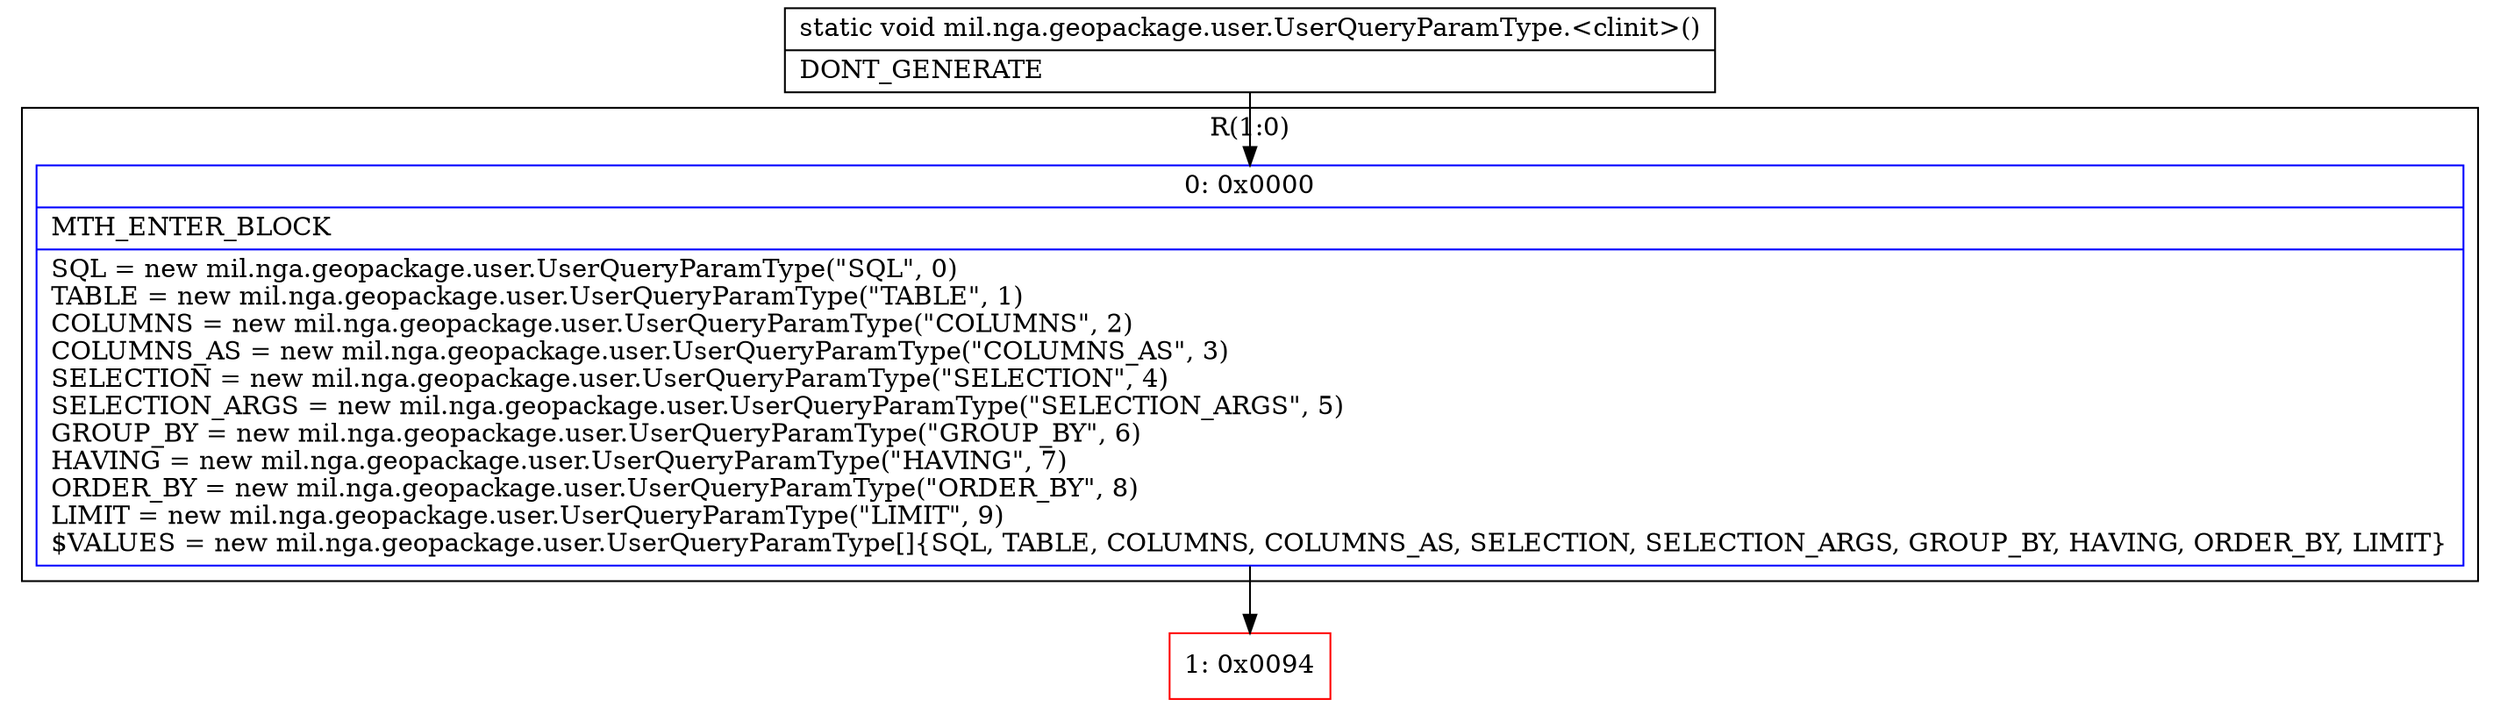digraph "CFG formil.nga.geopackage.user.UserQueryParamType.\<clinit\>()V" {
subgraph cluster_Region_115769540 {
label = "R(1:0)";
node [shape=record,color=blue];
Node_0 [shape=record,label="{0\:\ 0x0000|MTH_ENTER_BLOCK\l|SQL = new mil.nga.geopackage.user.UserQueryParamType(\"SQL\", 0)\lTABLE = new mil.nga.geopackage.user.UserQueryParamType(\"TABLE\", 1)\lCOLUMNS = new mil.nga.geopackage.user.UserQueryParamType(\"COLUMNS\", 2)\lCOLUMNS_AS = new mil.nga.geopackage.user.UserQueryParamType(\"COLUMNS_AS\", 3)\lSELECTION = new mil.nga.geopackage.user.UserQueryParamType(\"SELECTION\", 4)\lSELECTION_ARGS = new mil.nga.geopackage.user.UserQueryParamType(\"SELECTION_ARGS\", 5)\lGROUP_BY = new mil.nga.geopackage.user.UserQueryParamType(\"GROUP_BY\", 6)\lHAVING = new mil.nga.geopackage.user.UserQueryParamType(\"HAVING\", 7)\lORDER_BY = new mil.nga.geopackage.user.UserQueryParamType(\"ORDER_BY\", 8)\lLIMIT = new mil.nga.geopackage.user.UserQueryParamType(\"LIMIT\", 9)\l$VALUES = new mil.nga.geopackage.user.UserQueryParamType[]\{SQL, TABLE, COLUMNS, COLUMNS_AS, SELECTION, SELECTION_ARGS, GROUP_BY, HAVING, ORDER_BY, LIMIT\}\l}"];
}
Node_1 [shape=record,color=red,label="{1\:\ 0x0094}"];
MethodNode[shape=record,label="{static void mil.nga.geopackage.user.UserQueryParamType.\<clinit\>()  | DONT_GENERATE\l}"];
MethodNode -> Node_0;
Node_0 -> Node_1;
}


